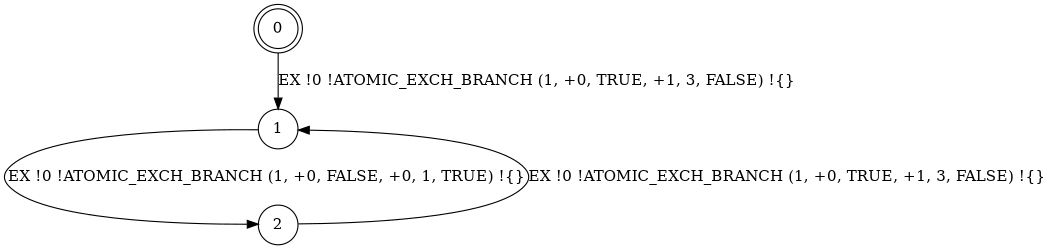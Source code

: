 digraph BCG {
size = "7, 10.5";
center = TRUE;
node [shape = circle];
0 [peripheries = 2];
0 -> 1 [label = "EX !0 !ATOMIC_EXCH_BRANCH (1, +0, TRUE, +1, 3, FALSE) !{}"];
1 -> 2 [label = "EX !0 !ATOMIC_EXCH_BRANCH (1, +0, FALSE, +0, 1, TRUE) !{}"];
2 -> 1 [label = "EX !0 !ATOMIC_EXCH_BRANCH (1, +0, TRUE, +1, 3, FALSE) !{}"];
}
